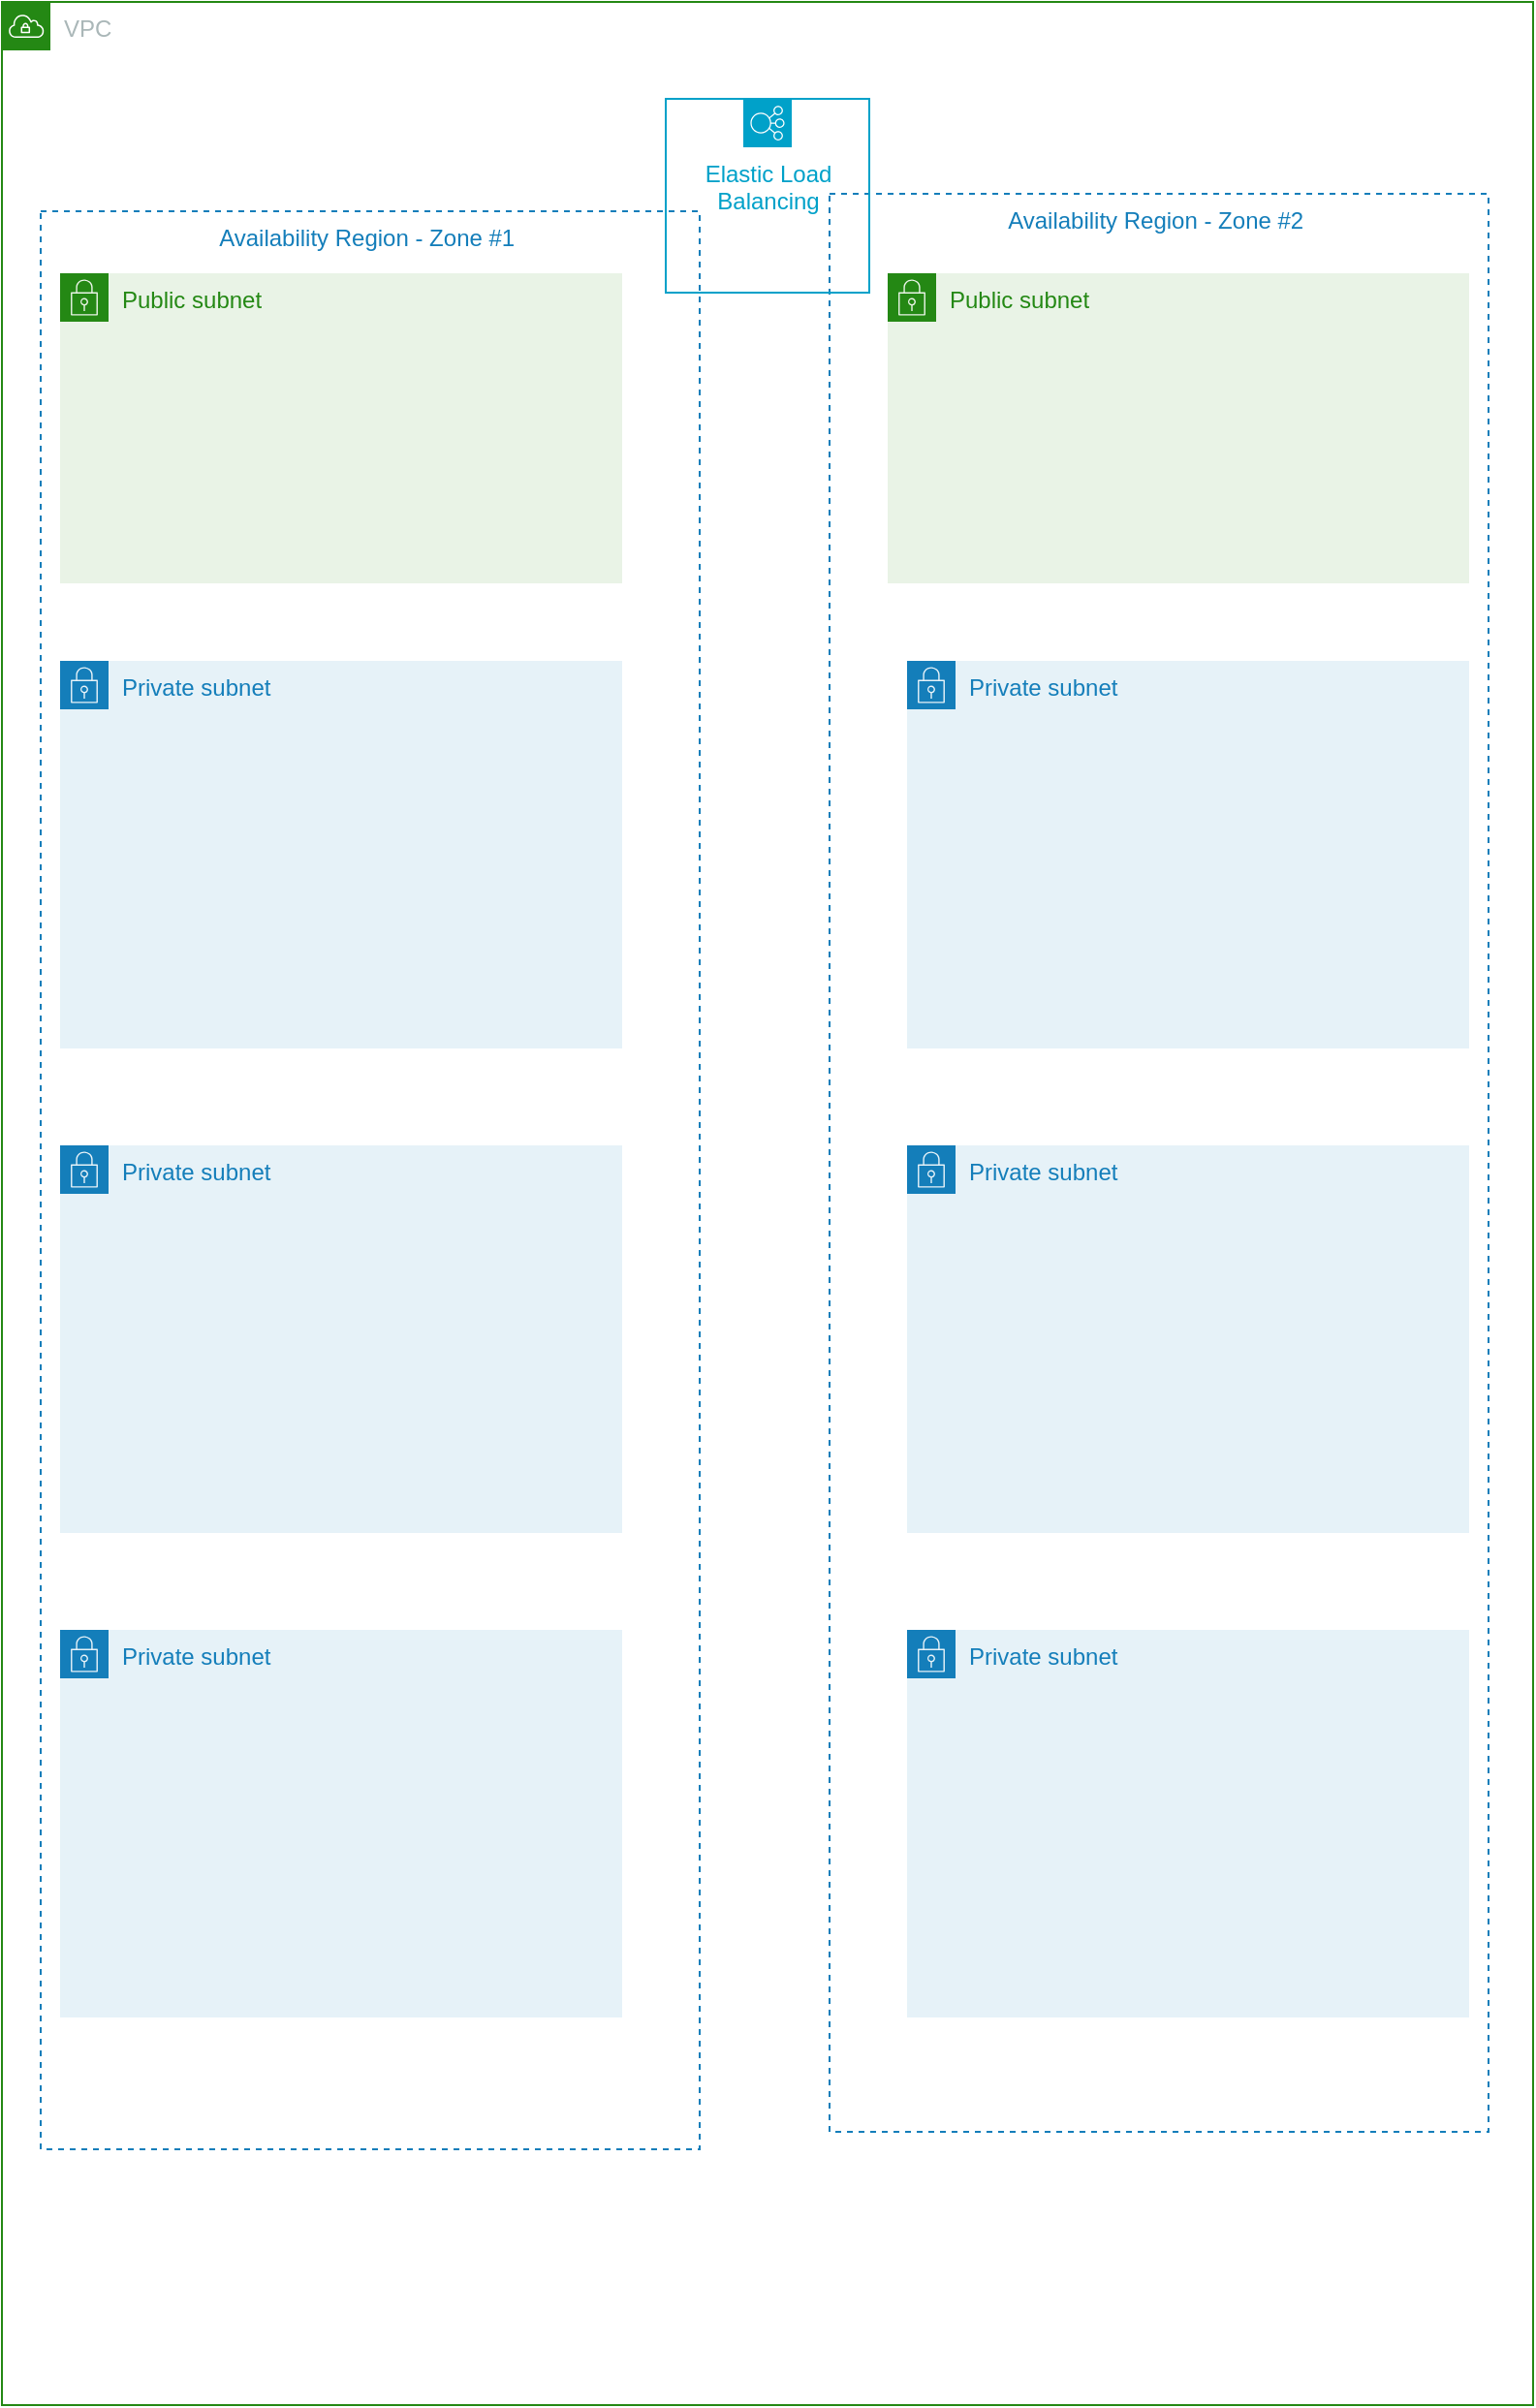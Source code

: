 <mxfile version="20.8.5" type="github">
  <diagram id="tCGXWT_r_tcxS9mnZwyS" name="Page-1">
    <mxGraphModel dx="932" dy="1700" grid="1" gridSize="10" guides="1" tooltips="1" connect="1" arrows="1" fold="1" page="1" pageScale="1" pageWidth="827" pageHeight="1169" math="0" shadow="0">
      <root>
        <mxCell id="0" />
        <mxCell id="1" parent="0" />
        <mxCell id="nU6l3-WDr7xgm6DIGecr-2" value="VPC" style="points=[[0,0],[0.25,0],[0.5,0],[0.75,0],[1,0],[1,0.25],[1,0.5],[1,0.75],[1,1],[0.75,1],[0.5,1],[0.25,1],[0,1],[0,0.75],[0,0.5],[0,0.25]];outlineConnect=0;gradientColor=none;html=1;whiteSpace=wrap;fontSize=12;fontStyle=0;container=1;pointerEvents=0;collapsible=0;recursiveResize=0;shape=mxgraph.aws4.group;grIcon=mxgraph.aws4.group_vpc;strokeColor=#248814;fillColor=none;verticalAlign=top;align=left;spacingLeft=30;fontColor=#AAB7B8;dashed=0;" vertex="1" parent="1">
          <mxGeometry x="18" y="-874" width="790" height="1240" as="geometry" />
        </mxCell>
        <mxCell id="nU6l3-WDr7xgm6DIGecr-3" value="Availability Region - Zone #1 " style="fillColor=none;strokeColor=#147EBA;dashed=1;verticalAlign=top;fontStyle=0;fontColor=#147EBA;" vertex="1" parent="nU6l3-WDr7xgm6DIGecr-2">
          <mxGeometry x="20" y="108" width="340" height="1000" as="geometry" />
        </mxCell>
        <mxCell id="nU6l3-WDr7xgm6DIGecr-4" value="Private subnet" style="points=[[0,0],[0.25,0],[0.5,0],[0.75,0],[1,0],[1,0.25],[1,0.5],[1,0.75],[1,1],[0.75,1],[0.5,1],[0.25,1],[0,1],[0,0.75],[0,0.5],[0,0.25]];outlineConnect=0;gradientColor=none;html=1;whiteSpace=wrap;fontSize=12;fontStyle=0;container=1;pointerEvents=0;collapsible=0;recursiveResize=0;shape=mxgraph.aws4.group;grIcon=mxgraph.aws4.group_security_group;grStroke=0;strokeColor=#147EBA;fillColor=#E6F2F8;verticalAlign=top;align=left;spacingLeft=30;fontColor=#147EBA;dashed=0;" vertex="1" parent="nU6l3-WDr7xgm6DIGecr-2">
          <mxGeometry x="30" y="340" width="290" height="200" as="geometry" />
        </mxCell>
        <mxCell id="nU6l3-WDr7xgm6DIGecr-5" value="Public subnet" style="points=[[0,0],[0.25,0],[0.5,0],[0.75,0],[1,0],[1,0.25],[1,0.5],[1,0.75],[1,1],[0.75,1],[0.5,1],[0.25,1],[0,1],[0,0.75],[0,0.5],[0,0.25]];outlineConnect=0;gradientColor=none;html=1;whiteSpace=wrap;fontSize=12;fontStyle=0;container=1;pointerEvents=0;collapsible=0;recursiveResize=0;shape=mxgraph.aws4.group;grIcon=mxgraph.aws4.group_security_group;grStroke=0;strokeColor=#248814;fillColor=#E9F3E6;verticalAlign=top;align=left;spacingLeft=30;fontColor=#248814;dashed=0;" vertex="1" parent="nU6l3-WDr7xgm6DIGecr-2">
          <mxGeometry x="30" y="140" width="290" height="160" as="geometry" />
        </mxCell>
        <mxCell id="nU6l3-WDr7xgm6DIGecr-6" value="Private subnet" style="points=[[0,0],[0.25,0],[0.5,0],[0.75,0],[1,0],[1,0.25],[1,0.5],[1,0.75],[1,1],[0.75,1],[0.5,1],[0.25,1],[0,1],[0,0.75],[0,0.5],[0,0.25]];outlineConnect=0;gradientColor=none;html=1;whiteSpace=wrap;fontSize=12;fontStyle=0;container=1;pointerEvents=0;collapsible=0;recursiveResize=0;shape=mxgraph.aws4.group;grIcon=mxgraph.aws4.group_security_group;grStroke=0;strokeColor=#147EBA;fillColor=#E6F2F8;verticalAlign=top;align=left;spacingLeft=30;fontColor=#147EBA;dashed=0;" vertex="1" parent="nU6l3-WDr7xgm6DIGecr-2">
          <mxGeometry x="30" y="590" width="290" height="200" as="geometry" />
        </mxCell>
        <mxCell id="nU6l3-WDr7xgm6DIGecr-7" value="Private subnet" style="points=[[0,0],[0.25,0],[0.5,0],[0.75,0],[1,0],[1,0.25],[1,0.5],[1,0.75],[1,1],[0.75,1],[0.5,1],[0.25,1],[0,1],[0,0.75],[0,0.5],[0,0.25]];outlineConnect=0;gradientColor=none;html=1;whiteSpace=wrap;fontSize=12;fontStyle=0;container=1;pointerEvents=0;collapsible=0;recursiveResize=0;shape=mxgraph.aws4.group;grIcon=mxgraph.aws4.group_security_group;grStroke=0;strokeColor=#147EBA;fillColor=#E6F2F8;verticalAlign=top;align=left;spacingLeft=30;fontColor=#147EBA;dashed=0;" vertex="1" parent="nU6l3-WDr7xgm6DIGecr-2">
          <mxGeometry x="30" y="840" width="290" height="200" as="geometry" />
        </mxCell>
        <mxCell id="nU6l3-WDr7xgm6DIGecr-8" value="Availability Region - Zone #2 " style="fillColor=none;strokeColor=#147EBA;dashed=1;verticalAlign=top;fontStyle=0;fontColor=#147EBA;" vertex="1" parent="nU6l3-WDr7xgm6DIGecr-2">
          <mxGeometry x="427" y="99" width="340" height="1000" as="geometry" />
        </mxCell>
        <mxCell id="nU6l3-WDr7xgm6DIGecr-9" value="Public subnet" style="points=[[0,0],[0.25,0],[0.5,0],[0.75,0],[1,0],[1,0.25],[1,0.5],[1,0.75],[1,1],[0.75,1],[0.5,1],[0.25,1],[0,1],[0,0.75],[0,0.5],[0,0.25]];outlineConnect=0;gradientColor=none;html=1;whiteSpace=wrap;fontSize=12;fontStyle=0;container=1;pointerEvents=0;collapsible=0;recursiveResize=0;shape=mxgraph.aws4.group;grIcon=mxgraph.aws4.group_security_group;grStroke=0;strokeColor=#248814;fillColor=#E9F3E6;verticalAlign=top;align=left;spacingLeft=30;fontColor=#248814;dashed=0;" vertex="1" parent="nU6l3-WDr7xgm6DIGecr-2">
          <mxGeometry x="457" y="140" width="300" height="160" as="geometry" />
        </mxCell>
        <mxCell id="nU6l3-WDr7xgm6DIGecr-11" value="Private subnet" style="points=[[0,0],[0.25,0],[0.5,0],[0.75,0],[1,0],[1,0.25],[1,0.5],[1,0.75],[1,1],[0.75,1],[0.5,1],[0.25,1],[0,1],[0,0.75],[0,0.5],[0,0.25]];outlineConnect=0;gradientColor=none;html=1;whiteSpace=wrap;fontSize=12;fontStyle=0;container=1;pointerEvents=0;collapsible=0;recursiveResize=0;shape=mxgraph.aws4.group;grIcon=mxgraph.aws4.group_security_group;grStroke=0;strokeColor=#147EBA;fillColor=#E6F2F8;verticalAlign=top;align=left;spacingLeft=30;fontColor=#147EBA;dashed=0;" vertex="1" parent="nU6l3-WDr7xgm6DIGecr-2">
          <mxGeometry x="467" y="340" width="290" height="200" as="geometry" />
        </mxCell>
        <mxCell id="nU6l3-WDr7xgm6DIGecr-12" value="Private subnet" style="points=[[0,0],[0.25,0],[0.5,0],[0.75,0],[1,0],[1,0.25],[1,0.5],[1,0.75],[1,1],[0.75,1],[0.5,1],[0.25,1],[0,1],[0,0.75],[0,0.5],[0,0.25]];outlineConnect=0;gradientColor=none;html=1;whiteSpace=wrap;fontSize=12;fontStyle=0;container=1;pointerEvents=0;collapsible=0;recursiveResize=0;shape=mxgraph.aws4.group;grIcon=mxgraph.aws4.group_security_group;grStroke=0;strokeColor=#147EBA;fillColor=#E6F2F8;verticalAlign=top;align=left;spacingLeft=30;fontColor=#147EBA;dashed=0;" vertex="1" parent="nU6l3-WDr7xgm6DIGecr-2">
          <mxGeometry x="467" y="590" width="290" height="200" as="geometry" />
        </mxCell>
        <mxCell id="nU6l3-WDr7xgm6DIGecr-13" value="Private subnet" style="points=[[0,0],[0.25,0],[0.5,0],[0.75,0],[1,0],[1,0.25],[1,0.5],[1,0.75],[1,1],[0.75,1],[0.5,1],[0.25,1],[0,1],[0,0.75],[0,0.5],[0,0.25]];outlineConnect=0;gradientColor=none;html=1;whiteSpace=wrap;fontSize=12;fontStyle=0;container=1;pointerEvents=0;collapsible=0;recursiveResize=0;shape=mxgraph.aws4.group;grIcon=mxgraph.aws4.group_security_group;grStroke=0;strokeColor=#147EBA;fillColor=#E6F2F8;verticalAlign=top;align=left;spacingLeft=30;fontColor=#147EBA;dashed=0;" vertex="1" parent="nU6l3-WDr7xgm6DIGecr-2">
          <mxGeometry x="467" y="840" width="290" height="200" as="geometry" />
        </mxCell>
        <mxCell id="nU6l3-WDr7xgm6DIGecr-15" value="Elastic Load Balancing" style="sketch=0;outlineConnect=0;gradientColor=none;html=1;whiteSpace=wrap;fontSize=12;fontStyle=0;shape=mxgraph.aws4.groupCenter;grIcon=mxgraph.aws4.group_elastic_load_balancing;grStroke=1;strokeColor=#00A1C9;fillColor=none;verticalAlign=top;align=center;fontColor=#00A1C9;dashed=0;spacingTop=25;" vertex="1" parent="nU6l3-WDr7xgm6DIGecr-2">
          <mxGeometry x="342.5" y="50" width="105" height="100" as="geometry" />
        </mxCell>
      </root>
    </mxGraphModel>
  </diagram>
</mxfile>
